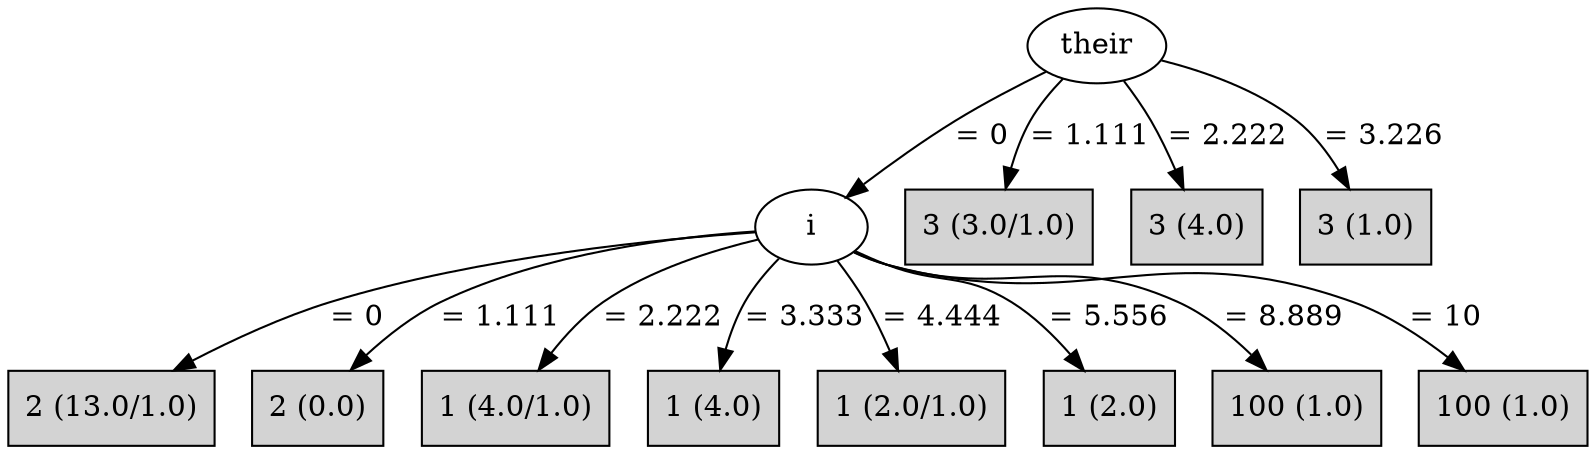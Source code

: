digraph J48Tree {
N0 [label="their" ]
N0->N1 [label="= 0"]
N1 [label="i" ]
N1->N2 [label="= 0"]
N2 [label="2 (13.0/1.0)" shape=box style=filled ]
N1->N3 [label="= 1.111"]
N3 [label="2 (0.0)" shape=box style=filled ]
N1->N4 [label="= 2.222"]
N4 [label="1 (4.0/1.0)" shape=box style=filled ]
N1->N5 [label="= 3.333"]
N5 [label="1 (4.0)" shape=box style=filled ]
N1->N6 [label="= 4.444"]
N6 [label="1 (2.0/1.0)" shape=box style=filled ]
N1->N7 [label="= 5.556"]
N7 [label="1 (2.0)" shape=box style=filled ]
N1->N8 [label="= 8.889"]
N8 [label="100 (1.0)" shape=box style=filled ]
N1->N9 [label="= 10"]
N9 [label="100 (1.0)" shape=box style=filled ]
N0->N10 [label="= 1.111"]
N10 [label="3 (3.0/1.0)" shape=box style=filled ]
N0->N11 [label="= 2.222"]
N11 [label="3 (4.0)" shape=box style=filled ]
N0->N12 [label="= 3.226"]
N12 [label="3 (1.0)" shape=box style=filled ]
}
